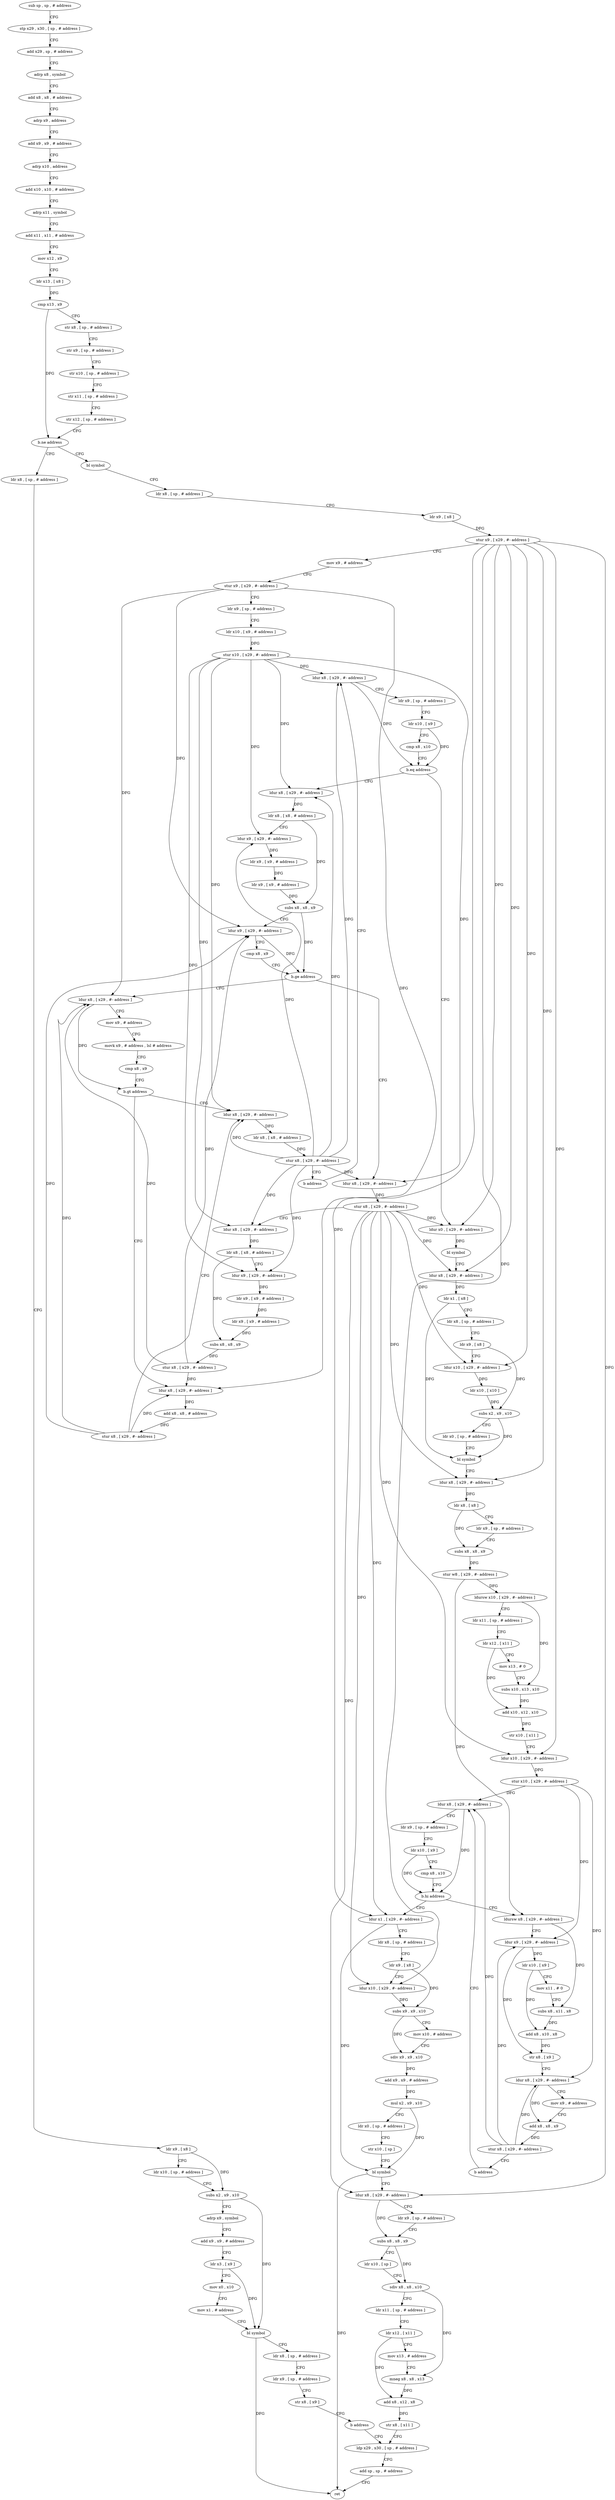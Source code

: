 digraph "func" {
"4207504" [label = "sub sp , sp , # address" ]
"4207508" [label = "stp x29 , x30 , [ sp , # address ]" ]
"4207512" [label = "add x29 , sp , # address" ]
"4207516" [label = "adrp x8 , symbol" ]
"4207520" [label = "add x8 , x8 , # address" ]
"4207524" [label = "adrp x9 , address" ]
"4207528" [label = "add x9 , x9 , # address" ]
"4207532" [label = "adrp x10 , address" ]
"4207536" [label = "add x10 , x10 , # address" ]
"4207540" [label = "adrp x11 , symbol" ]
"4207544" [label = "add x11 , x11 , # address" ]
"4207548" [label = "mov x12 , x9" ]
"4207552" [label = "ldr x13 , [ x8 ]" ]
"4207556" [label = "cmp x13 , x9" ]
"4207560" [label = "str x8 , [ sp , # address ]" ]
"4207564" [label = "str x9 , [ sp , # address ]" ]
"4207568" [label = "str x10 , [ sp , # address ]" ]
"4207572" [label = "str x11 , [ sp , # address ]" ]
"4207576" [label = "str x12 , [ sp , # address ]" ]
"4207580" [label = "b.ne address" ]
"4207640" [label = "bl symbol" ]
"4207584" [label = "ldr x8 , [ sp , # address ]" ]
"4207644" [label = "ldr x8 , [ sp , # address ]" ]
"4207648" [label = "ldr x9 , [ x8 ]" ]
"4207652" [label = "stur x9 , [ x29 , #- address ]" ]
"4207656" [label = "mov x9 , # address" ]
"4207660" [label = "stur x9 , [ x29 , #- address ]" ]
"4207664" [label = "ldr x9 , [ sp , # address ]" ]
"4207668" [label = "ldr x10 , [ x9 , # address ]" ]
"4207672" [label = "stur x10 , [ x29 , #- address ]" ]
"4207676" [label = "ldur x8 , [ x29 , #- address ]" ]
"4207588" [label = "ldr x9 , [ x8 ]" ]
"4207592" [label = "ldr x10 , [ sp , # address ]" ]
"4207596" [label = "subs x2 , x9 , x10" ]
"4207600" [label = "adrp x9 , symbol" ]
"4207604" [label = "add x9 , x9 , # address" ]
"4207608" [label = "ldr x3 , [ x9 ]" ]
"4207612" [label = "mov x0 , x10" ]
"4207616" [label = "mov x1 , # address" ]
"4207620" [label = "bl symbol" ]
"4207624" [label = "ldr x8 , [ sp , # address ]" ]
"4207628" [label = "ldr x9 , [ sp , # address ]" ]
"4207632" [label = "str x8 , [ x9 ]" ]
"4207636" [label = "b address" ]
"4208076" [label = "ldp x29 , x30 , [ sp , # address ]" ]
"4207816" [label = "ldur x0 , [ x29 , #- address ]" ]
"4207820" [label = "bl symbol" ]
"4207824" [label = "ldur x8 , [ x29 , #- address ]" ]
"4207828" [label = "ldr x1 , [ x8 ]" ]
"4207832" [label = "ldr x8 , [ sp , # address ]" ]
"4207836" [label = "ldr x9 , [ x8 ]" ]
"4207840" [label = "ldur x10 , [ x29 , #- address ]" ]
"4207844" [label = "ldr x10 , [ x10 ]" ]
"4207848" [label = "subs x2 , x9 , x10" ]
"4207852" [label = "ldr x0 , [ sp , # address ]" ]
"4207856" [label = "bl symbol" ]
"4207860" [label = "ldur x8 , [ x29 , #- address ]" ]
"4207864" [label = "ldr x8 , [ x8 ]" ]
"4207868" [label = "ldr x9 , [ sp , # address ]" ]
"4207872" [label = "subs x8 , x8 , x9" ]
"4207876" [label = "stur w8 , [ x29 , #- address ]" ]
"4207880" [label = "ldursw x10 , [ x29 , #- address ]" ]
"4207884" [label = "ldr x11 , [ sp , # address ]" ]
"4207888" [label = "ldr x12 , [ x11 ]" ]
"4207892" [label = "mov x13 , # 0" ]
"4207896" [label = "subs x10 , x13 , x10" ]
"4207900" [label = "add x10 , x12 , x10" ]
"4207904" [label = "str x10 , [ x11 ]" ]
"4207908" [label = "ldur x10 , [ x29 , #- address ]" ]
"4207912" [label = "stur x10 , [ x29 , #- address ]" ]
"4207916" [label = "ldur x8 , [ x29 , #- address ]" ]
"4207696" [label = "ldur x8 , [ x29 , #- address ]" ]
"4207700" [label = "ldr x8 , [ x8 , # address ]" ]
"4207704" [label = "ldur x9 , [ x29 , #- address ]" ]
"4207708" [label = "ldr x9 , [ x9 , # address ]" ]
"4207712" [label = "ldr x9 , [ x9 , # address ]" ]
"4207716" [label = "subs x8 , x8 , x9" ]
"4207720" [label = "ldur x9 , [ x29 , #- address ]" ]
"4207724" [label = "cmp x8 , x9" ]
"4207728" [label = "b.ge address" ]
"4207768" [label = "ldur x8 , [ x29 , #- address ]" ]
"4207732" [label = "ldur x8 , [ x29 , #- address ]" ]
"4208080" [label = "add sp , sp , # address" ]
"4208084" [label = "ret" ]
"4207984" [label = "ldur x1 , [ x29 , #- address ]" ]
"4207988" [label = "ldr x8 , [ sp , # address ]" ]
"4207992" [label = "ldr x9 , [ x8 ]" ]
"4207996" [label = "ldur x10 , [ x29 , #- address ]" ]
"4208000" [label = "subs x9 , x9 , x10" ]
"4208004" [label = "mov x10 , # address" ]
"4208008" [label = "sdiv x9 , x9 , x10" ]
"4208012" [label = "add x9 , x9 , # address" ]
"4208016" [label = "mul x2 , x9 , x10" ]
"4208020" [label = "ldr x0 , [ sp , # address ]" ]
"4208024" [label = "str x10 , [ sp ]" ]
"4208028" [label = "bl symbol" ]
"4208032" [label = "ldur x8 , [ x29 , #- address ]" ]
"4208036" [label = "ldr x9 , [ sp , # address ]" ]
"4208040" [label = "subs x8 , x8 , x9" ]
"4208044" [label = "ldr x10 , [ sp ]" ]
"4208048" [label = "sdiv x8 , x8 , x10" ]
"4208052" [label = "ldr x11 , [ sp , # address ]" ]
"4208056" [label = "ldr x12 , [ x11 ]" ]
"4208060" [label = "mov x13 , # address" ]
"4208064" [label = "mneg x8 , x8 , x13" ]
"4208068" [label = "add x8 , x12 , x8" ]
"4208072" [label = "str x8 , [ x11 ]" ]
"4207936" [label = "ldursw x8 , [ x29 , #- address ]" ]
"4207940" [label = "ldur x9 , [ x29 , #- address ]" ]
"4207944" [label = "ldr x10 , [ x9 ]" ]
"4207948" [label = "mov x11 , # 0" ]
"4207952" [label = "subs x8 , x11 , x8" ]
"4207956" [label = "add x8 , x10 , x8" ]
"4207960" [label = "str x8 , [ x9 ]" ]
"4207964" [label = "ldur x8 , [ x29 , #- address ]" ]
"4207968" [label = "mov x9 , # address" ]
"4207972" [label = "add x8 , x8 , x9" ]
"4207976" [label = "stur x8 , [ x29 , #- address ]" ]
"4207980" [label = "b address" ]
"4207772" [label = "mov x9 , # address" ]
"4207776" [label = "movk x9 , # address , lsl # address" ]
"4207780" [label = "cmp x8 , x9" ]
"4207784" [label = "b.gt address" ]
"4207800" [label = "ldur x8 , [ x29 , #- address ]" ]
"4207788" [label = "ldur x8 , [ x29 , #- address ]" ]
"4207736" [label = "stur x8 , [ x29 , #- address ]" ]
"4207740" [label = "ldur x8 , [ x29 , #- address ]" ]
"4207744" [label = "ldr x8 , [ x8 , # address ]" ]
"4207748" [label = "ldur x9 , [ x29 , #- address ]" ]
"4207752" [label = "ldr x9 , [ x9 , # address ]" ]
"4207756" [label = "ldr x9 , [ x9 , # address ]" ]
"4207760" [label = "subs x8 , x8 , x9" ]
"4207764" [label = "stur x8 , [ x29 , #- address ]" ]
"4207920" [label = "ldr x9 , [ sp , # address ]" ]
"4207924" [label = "ldr x10 , [ x9 ]" ]
"4207928" [label = "cmp x8 , x10" ]
"4207932" [label = "b.hi address" ]
"4207804" [label = "ldr x8 , [ x8 , # address ]" ]
"4207808" [label = "stur x8 , [ x29 , #- address ]" ]
"4207812" [label = "b address" ]
"4207792" [label = "add x8 , x8 , # address" ]
"4207796" [label = "stur x8 , [ x29 , #- address ]" ]
"4207680" [label = "ldr x9 , [ sp , # address ]" ]
"4207684" [label = "ldr x10 , [ x9 ]" ]
"4207688" [label = "cmp x8 , x10" ]
"4207692" [label = "b.eq address" ]
"4207504" -> "4207508" [ label = "CFG" ]
"4207508" -> "4207512" [ label = "CFG" ]
"4207512" -> "4207516" [ label = "CFG" ]
"4207516" -> "4207520" [ label = "CFG" ]
"4207520" -> "4207524" [ label = "CFG" ]
"4207524" -> "4207528" [ label = "CFG" ]
"4207528" -> "4207532" [ label = "CFG" ]
"4207532" -> "4207536" [ label = "CFG" ]
"4207536" -> "4207540" [ label = "CFG" ]
"4207540" -> "4207544" [ label = "CFG" ]
"4207544" -> "4207548" [ label = "CFG" ]
"4207548" -> "4207552" [ label = "CFG" ]
"4207552" -> "4207556" [ label = "DFG" ]
"4207556" -> "4207560" [ label = "CFG" ]
"4207556" -> "4207580" [ label = "DFG" ]
"4207560" -> "4207564" [ label = "CFG" ]
"4207564" -> "4207568" [ label = "CFG" ]
"4207568" -> "4207572" [ label = "CFG" ]
"4207572" -> "4207576" [ label = "CFG" ]
"4207576" -> "4207580" [ label = "CFG" ]
"4207580" -> "4207640" [ label = "CFG" ]
"4207580" -> "4207584" [ label = "CFG" ]
"4207640" -> "4207644" [ label = "CFG" ]
"4207584" -> "4207588" [ label = "CFG" ]
"4207644" -> "4207648" [ label = "CFG" ]
"4207648" -> "4207652" [ label = "DFG" ]
"4207652" -> "4207656" [ label = "CFG" ]
"4207652" -> "4207816" [ label = "DFG" ]
"4207652" -> "4207824" [ label = "DFG" ]
"4207652" -> "4207840" [ label = "DFG" ]
"4207652" -> "4207860" [ label = "DFG" ]
"4207652" -> "4207908" [ label = "DFG" ]
"4207652" -> "4207984" [ label = "DFG" ]
"4207652" -> "4207996" [ label = "DFG" ]
"4207652" -> "4208032" [ label = "DFG" ]
"4207656" -> "4207660" [ label = "CFG" ]
"4207660" -> "4207664" [ label = "CFG" ]
"4207660" -> "4207720" [ label = "DFG" ]
"4207660" -> "4207768" [ label = "DFG" ]
"4207660" -> "4207788" [ label = "DFG" ]
"4207664" -> "4207668" [ label = "CFG" ]
"4207668" -> "4207672" [ label = "DFG" ]
"4207672" -> "4207676" [ label = "DFG" ]
"4207672" -> "4207696" [ label = "DFG" ]
"4207672" -> "4207704" [ label = "DFG" ]
"4207672" -> "4207732" [ label = "DFG" ]
"4207672" -> "4207740" [ label = "DFG" ]
"4207672" -> "4207748" [ label = "DFG" ]
"4207672" -> "4207800" [ label = "DFG" ]
"4207676" -> "4207680" [ label = "CFG" ]
"4207676" -> "4207692" [ label = "DFG" ]
"4207588" -> "4207592" [ label = "CFG" ]
"4207588" -> "4207596" [ label = "DFG" ]
"4207592" -> "4207596" [ label = "CFG" ]
"4207596" -> "4207600" [ label = "CFG" ]
"4207596" -> "4207620" [ label = "DFG" ]
"4207600" -> "4207604" [ label = "CFG" ]
"4207604" -> "4207608" [ label = "CFG" ]
"4207608" -> "4207612" [ label = "CFG" ]
"4207608" -> "4207620" [ label = "DFG" ]
"4207612" -> "4207616" [ label = "CFG" ]
"4207616" -> "4207620" [ label = "CFG" ]
"4207620" -> "4207624" [ label = "CFG" ]
"4207620" -> "4208084" [ label = "DFG" ]
"4207624" -> "4207628" [ label = "CFG" ]
"4207628" -> "4207632" [ label = "CFG" ]
"4207632" -> "4207636" [ label = "CFG" ]
"4207636" -> "4208076" [ label = "CFG" ]
"4208076" -> "4208080" [ label = "CFG" ]
"4207816" -> "4207820" [ label = "DFG" ]
"4207820" -> "4207824" [ label = "CFG" ]
"4207824" -> "4207828" [ label = "DFG" ]
"4207828" -> "4207832" [ label = "CFG" ]
"4207828" -> "4207856" [ label = "DFG" ]
"4207832" -> "4207836" [ label = "CFG" ]
"4207836" -> "4207840" [ label = "CFG" ]
"4207836" -> "4207848" [ label = "DFG" ]
"4207840" -> "4207844" [ label = "DFG" ]
"4207844" -> "4207848" [ label = "DFG" ]
"4207848" -> "4207852" [ label = "CFG" ]
"4207848" -> "4207856" [ label = "DFG" ]
"4207852" -> "4207856" [ label = "CFG" ]
"4207856" -> "4207860" [ label = "CFG" ]
"4207860" -> "4207864" [ label = "DFG" ]
"4207864" -> "4207868" [ label = "CFG" ]
"4207864" -> "4207872" [ label = "DFG" ]
"4207868" -> "4207872" [ label = "CFG" ]
"4207872" -> "4207876" [ label = "DFG" ]
"4207876" -> "4207880" [ label = "DFG" ]
"4207876" -> "4207936" [ label = "DFG" ]
"4207880" -> "4207884" [ label = "CFG" ]
"4207880" -> "4207896" [ label = "DFG" ]
"4207884" -> "4207888" [ label = "CFG" ]
"4207888" -> "4207892" [ label = "CFG" ]
"4207888" -> "4207900" [ label = "DFG" ]
"4207892" -> "4207896" [ label = "CFG" ]
"4207896" -> "4207900" [ label = "DFG" ]
"4207900" -> "4207904" [ label = "DFG" ]
"4207904" -> "4207908" [ label = "CFG" ]
"4207908" -> "4207912" [ label = "DFG" ]
"4207912" -> "4207916" [ label = "DFG" ]
"4207912" -> "4207940" [ label = "DFG" ]
"4207912" -> "4207964" [ label = "DFG" ]
"4207916" -> "4207920" [ label = "CFG" ]
"4207916" -> "4207932" [ label = "DFG" ]
"4207696" -> "4207700" [ label = "DFG" ]
"4207700" -> "4207704" [ label = "CFG" ]
"4207700" -> "4207716" [ label = "DFG" ]
"4207704" -> "4207708" [ label = "DFG" ]
"4207708" -> "4207712" [ label = "DFG" ]
"4207712" -> "4207716" [ label = "DFG" ]
"4207716" -> "4207720" [ label = "CFG" ]
"4207716" -> "4207728" [ label = "DFG" ]
"4207720" -> "4207724" [ label = "CFG" ]
"4207720" -> "4207728" [ label = "DFG" ]
"4207724" -> "4207728" [ label = "CFG" ]
"4207728" -> "4207768" [ label = "CFG" ]
"4207728" -> "4207732" [ label = "CFG" ]
"4207768" -> "4207772" [ label = "CFG" ]
"4207768" -> "4207784" [ label = "DFG" ]
"4207732" -> "4207736" [ label = "DFG" ]
"4208080" -> "4208084" [ label = "CFG" ]
"4207984" -> "4207988" [ label = "CFG" ]
"4207984" -> "4208028" [ label = "DFG" ]
"4207988" -> "4207992" [ label = "CFG" ]
"4207992" -> "4207996" [ label = "CFG" ]
"4207992" -> "4208000" [ label = "DFG" ]
"4207996" -> "4208000" [ label = "DFG" ]
"4208000" -> "4208004" [ label = "CFG" ]
"4208000" -> "4208008" [ label = "DFG" ]
"4208004" -> "4208008" [ label = "CFG" ]
"4208008" -> "4208012" [ label = "DFG" ]
"4208012" -> "4208016" [ label = "DFG" ]
"4208016" -> "4208020" [ label = "CFG" ]
"4208016" -> "4208028" [ label = "DFG" ]
"4208020" -> "4208024" [ label = "CFG" ]
"4208024" -> "4208028" [ label = "CFG" ]
"4208028" -> "4208032" [ label = "CFG" ]
"4208028" -> "4208084" [ label = "DFG" ]
"4208032" -> "4208036" [ label = "CFG" ]
"4208032" -> "4208040" [ label = "DFG" ]
"4208036" -> "4208040" [ label = "CFG" ]
"4208040" -> "4208044" [ label = "CFG" ]
"4208040" -> "4208048" [ label = "DFG" ]
"4208044" -> "4208048" [ label = "CFG" ]
"4208048" -> "4208052" [ label = "CFG" ]
"4208048" -> "4208064" [ label = "DFG" ]
"4208052" -> "4208056" [ label = "CFG" ]
"4208056" -> "4208060" [ label = "CFG" ]
"4208056" -> "4208068" [ label = "DFG" ]
"4208060" -> "4208064" [ label = "CFG" ]
"4208064" -> "4208068" [ label = "DFG" ]
"4208068" -> "4208072" [ label = "DFG" ]
"4208072" -> "4208076" [ label = "CFG" ]
"4207936" -> "4207940" [ label = "CFG" ]
"4207936" -> "4207952" [ label = "DFG" ]
"4207940" -> "4207944" [ label = "DFG" ]
"4207940" -> "4207960" [ label = "DFG" ]
"4207944" -> "4207948" [ label = "CFG" ]
"4207944" -> "4207956" [ label = "DFG" ]
"4207948" -> "4207952" [ label = "CFG" ]
"4207952" -> "4207956" [ label = "DFG" ]
"4207956" -> "4207960" [ label = "DFG" ]
"4207960" -> "4207964" [ label = "CFG" ]
"4207964" -> "4207968" [ label = "CFG" ]
"4207964" -> "4207972" [ label = "DFG" ]
"4207968" -> "4207972" [ label = "CFG" ]
"4207972" -> "4207976" [ label = "DFG" ]
"4207976" -> "4207980" [ label = "CFG" ]
"4207976" -> "4207916" [ label = "DFG" ]
"4207976" -> "4207940" [ label = "DFG" ]
"4207976" -> "4207964" [ label = "DFG" ]
"4207980" -> "4207916" [ label = "CFG" ]
"4207772" -> "4207776" [ label = "CFG" ]
"4207776" -> "4207780" [ label = "CFG" ]
"4207780" -> "4207784" [ label = "CFG" ]
"4207784" -> "4207800" [ label = "CFG" ]
"4207784" -> "4207788" [ label = "CFG" ]
"4207800" -> "4207804" [ label = "DFG" ]
"4207788" -> "4207792" [ label = "DFG" ]
"4207736" -> "4207740" [ label = "CFG" ]
"4207736" -> "4207816" [ label = "DFG" ]
"4207736" -> "4207824" [ label = "DFG" ]
"4207736" -> "4207840" [ label = "DFG" ]
"4207736" -> "4207860" [ label = "DFG" ]
"4207736" -> "4207908" [ label = "DFG" ]
"4207736" -> "4207984" [ label = "DFG" ]
"4207736" -> "4207996" [ label = "DFG" ]
"4207736" -> "4208032" [ label = "DFG" ]
"4207740" -> "4207744" [ label = "DFG" ]
"4207744" -> "4207748" [ label = "CFG" ]
"4207744" -> "4207760" [ label = "DFG" ]
"4207748" -> "4207752" [ label = "DFG" ]
"4207752" -> "4207756" [ label = "DFG" ]
"4207756" -> "4207760" [ label = "DFG" ]
"4207760" -> "4207764" [ label = "DFG" ]
"4207764" -> "4207768" [ label = "DFG" ]
"4207764" -> "4207720" [ label = "DFG" ]
"4207764" -> "4207788" [ label = "DFG" ]
"4207920" -> "4207924" [ label = "CFG" ]
"4207924" -> "4207928" [ label = "CFG" ]
"4207924" -> "4207932" [ label = "DFG" ]
"4207928" -> "4207932" [ label = "CFG" ]
"4207932" -> "4207984" [ label = "CFG" ]
"4207932" -> "4207936" [ label = "CFG" ]
"4207804" -> "4207808" [ label = "DFG" ]
"4207808" -> "4207812" [ label = "CFG" ]
"4207808" -> "4207676" [ label = "DFG" ]
"4207808" -> "4207696" [ label = "DFG" ]
"4207808" -> "4207704" [ label = "DFG" ]
"4207808" -> "4207732" [ label = "DFG" ]
"4207808" -> "4207740" [ label = "DFG" ]
"4207808" -> "4207748" [ label = "DFG" ]
"4207808" -> "4207800" [ label = "DFG" ]
"4207812" -> "4207676" [ label = "CFG" ]
"4207792" -> "4207796" [ label = "DFG" ]
"4207796" -> "4207800" [ label = "CFG" ]
"4207796" -> "4207720" [ label = "DFG" ]
"4207796" -> "4207768" [ label = "DFG" ]
"4207796" -> "4207788" [ label = "DFG" ]
"4207680" -> "4207684" [ label = "CFG" ]
"4207684" -> "4207688" [ label = "CFG" ]
"4207684" -> "4207692" [ label = "DFG" ]
"4207688" -> "4207692" [ label = "CFG" ]
"4207692" -> "4207816" [ label = "CFG" ]
"4207692" -> "4207696" [ label = "CFG" ]
}
